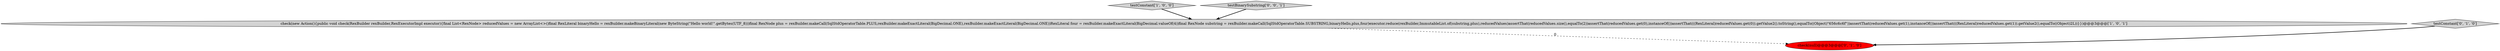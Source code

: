 digraph {
1 [style = filled, label = "testConstant['1', '0', '0']", fillcolor = lightgray, shape = diamond image = "AAA0AAABBB1BBB"];
4 [style = filled, label = "testBinarySubstring['0', '0', '1']", fillcolor = lightgray, shape = diamond image = "AAA0AAABBB3BBB"];
3 [style = filled, label = "testConstant['0', '1', '0']", fillcolor = lightgray, shape = diamond image = "AAA0AAABBB2BBB"];
2 [style = filled, label = "check(null)@@@3@@@['0', '1', '0']", fillcolor = red, shape = ellipse image = "AAA1AAABBB2BBB"];
0 [style = filled, label = "check(new Action(){public void check(RexBuilder rexBuilder,RexExecutorImpl executor){final List<RexNode> reducedValues = new ArrayList<>()final RexLiteral binaryHello = rexBuilder.makeBinaryLiteral(new ByteString(\"Hello world!\".getBytes(UTF_8)))final RexNode plus = rexBuilder.makeCall(SqlStdOperatorTable.PLUS,rexBuilder.makeExactLiteral(BigDecimal.ONE),rexBuilder.makeExactLiteral(BigDecimal.ONE))RexLiteral four = rexBuilder.makeExactLiteral(BigDecimal.valueOf(4))final RexNode substring = rexBuilder.makeCall(SqlStdOperatorTable.SUBSTRING,binaryHello,plus,four)executor.reduce(rexBuilder,ImmutableList.of(substring,plus),reducedValues)assertThat(reducedValues.size(),equalTo(2))assertThat(reducedValues.get(0),instanceOf())assertThat(((RexLiteral)reducedValues.get(0)).getValue2().toString(),equalTo((Object)\"656c6c6f\"))assertThat(reducedValues.get(1),instanceOf())assertThat(((RexLiteral)reducedValues.get(1)).getValue2(),equalTo((Object)2L))}})@@@3@@@['1', '0', '1']", fillcolor = lightgray, shape = ellipse image = "AAA0AAABBB1BBB"];
0->2 [style = dashed, label="0"];
1->0 [style = bold, label=""];
4->0 [style = bold, label=""];
3->2 [style = bold, label=""];
}
